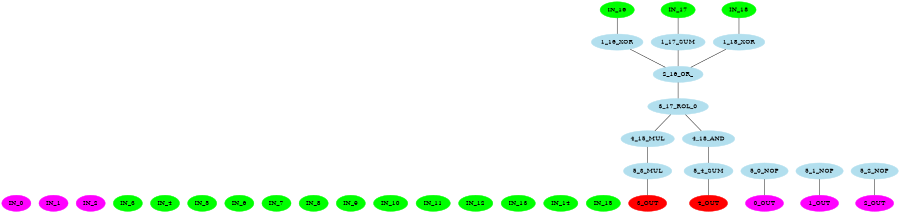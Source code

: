 digraph EACircuit {
rankdir=BT;
edge [dir=none];
size="6,6";
ordering=out;
node [color=magenta, style=filled];
"IN_0";
"IN_1";
"IN_2";
node [color=green, style=filled];
"IN_3";
"IN_4";
"IN_5";
"IN_6";
"IN_7";
"IN_8";
"IN_9";
"IN_10";
"IN_11";
"IN_12";
"IN_13";
"IN_14";
"IN_15";
"IN_16";
"IN_17";
"IN_18";
node [color=lightblue2, style=filled];
{ rank=same; "1_16_XOR"; "1_17_SUM"; "1_18_XOR"; }
"1_16_XOR" -> "IN_16";
"1_17_SUM" -> "IN_17";
"1_18_XOR" -> "IN_18";
node [color=lightblue2, style=filled];
{ rank=same; "2_16_OR_"; }
"2_16_OR_" -> "1_16_XOR";
"2_16_OR_" -> "1_17_SUM";
"2_16_OR_" -> "1_18_XOR";
node [color=lightblue2, style=filled];
{ rank=same; "3_17_ROL_0"; }
"3_17_ROL_0" -> "2_16_OR_";
node [color=lightblue2, style=filled];
{ rank=same; "4_15_MUL"; "4_18_AND"; }
"4_15_MUL" -> "3_17_ROL_0";
"4_18_AND" -> "3_17_ROL_0";
node [color=lightblue2, style=filled];
{ rank=same; "5_0_NOP"; "5_1_NOP"; "5_2_NOP"; "5_3_MUL"; "5_4_SUM"; }
"5_3_MUL" -> "4_15_MUL";
"5_4_SUM" -> "4_18_AND";
node [color=magenta];
"0_OUT" -> "5_0_NOP";
"1_OUT" -> "5_1_NOP";
"2_OUT" -> "5_2_NOP";
node [color=red];
"3_OUT" -> "5_3_MUL";
"4_OUT" -> "5_4_SUM";
}